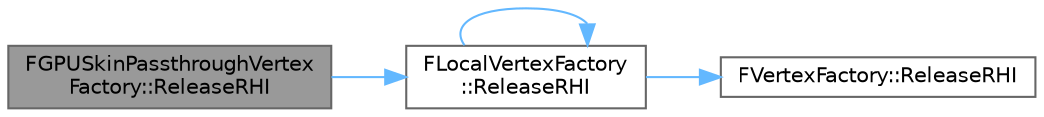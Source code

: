 digraph "FGPUSkinPassthroughVertexFactory::ReleaseRHI"
{
 // INTERACTIVE_SVG=YES
 // LATEX_PDF_SIZE
  bgcolor="transparent";
  edge [fontname=Helvetica,fontsize=10,labelfontname=Helvetica,labelfontsize=10];
  node [fontname=Helvetica,fontsize=10,shape=box,height=0.2,width=0.4];
  rankdir="LR";
  Node1 [id="Node000001",label="FGPUSkinPassthroughVertex\lFactory::ReleaseRHI",height=0.2,width=0.4,color="gray40", fillcolor="grey60", style="filled", fontcolor="black",tooltip="Releases the RHI resources used by this resource."];
  Node1 -> Node2 [id="edge1_Node000001_Node000002",color="steelblue1",style="solid",tooltip=" "];
  Node2 [id="Node000002",label="FLocalVertexFactory\l::ReleaseRHI",height=0.2,width=0.4,color="grey40", fillcolor="white", style="filled",URL="$db/d29/classFLocalVertexFactory.html#a165c688981f1a5cc29d48c6aeeb7f7b3",tooltip="Releases the RHI resources used by this resource."];
  Node2 -> Node2 [id="edge2_Node000002_Node000002",color="steelblue1",style="solid",tooltip=" "];
  Node2 -> Node3 [id="edge3_Node000002_Node000003",color="steelblue1",style="solid",tooltip=" "];
  Node3 [id="Node000003",label="FVertexFactory::ReleaseRHI",height=0.2,width=0.4,color="grey40", fillcolor="white", style="filled",URL="$da/d03/classFVertexFactory.html#a489423ac40f90398cdc8aede9a108335",tooltip="Releases the RHI resources used by this resource."];
}
